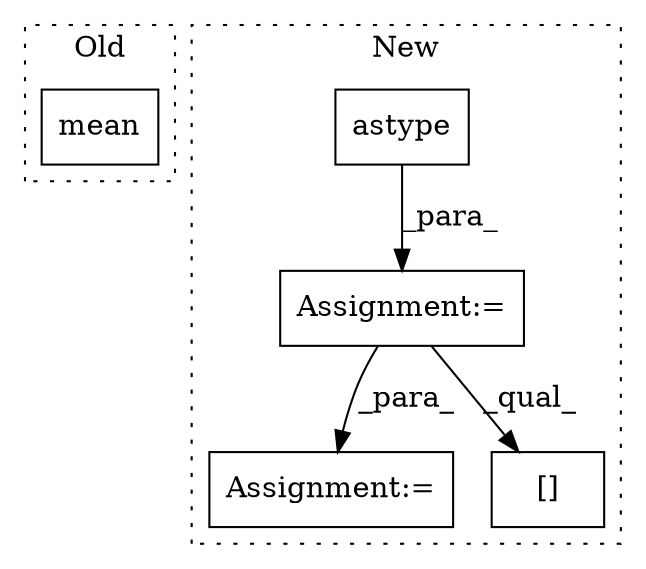 digraph G {
subgraph cluster0 {
1 [label="mean" a="32" s="7716,7746" l="5,1" shape="box"];
label = "Old";
style="dotted";
}
subgraph cluster1 {
2 [label="astype" a="32" s="7522,7534" l="7,1" shape="box"];
3 [label="Assignment:=" a="7" s="7608" l="1" shape="box"];
4 [label="Assignment:=" a="7" s="7516" l="1" shape="box"];
5 [label="[]" a="2" s="7902,7911" l="8,1" shape="box"];
label = "New";
style="dotted";
}
2 -> 4 [label="_para_"];
4 -> 3 [label="_para_"];
4 -> 5 [label="_qual_"];
}